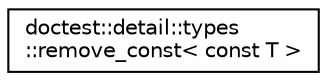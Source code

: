 digraph "Graphical Class Hierarchy"
{
 // LATEX_PDF_SIZE
  edge [fontname="Helvetica",fontsize="10",labelfontname="Helvetica",labelfontsize="10"];
  node [fontname="Helvetica",fontsize="10",shape=record];
  rankdir="LR";
  Node0 [label="doctest::detail::types\l::remove_const\< const T \>",height=0.2,width=0.4,color="black", fillcolor="white", style="filled",URL="$d8/d9e/namespacedoctest_1_1detail_1_1types.html#d3/d4e/structdoctest_1_1detail_1_1types_1_1remove__const_3_01const_01T_01_4",tooltip=" "];
}
